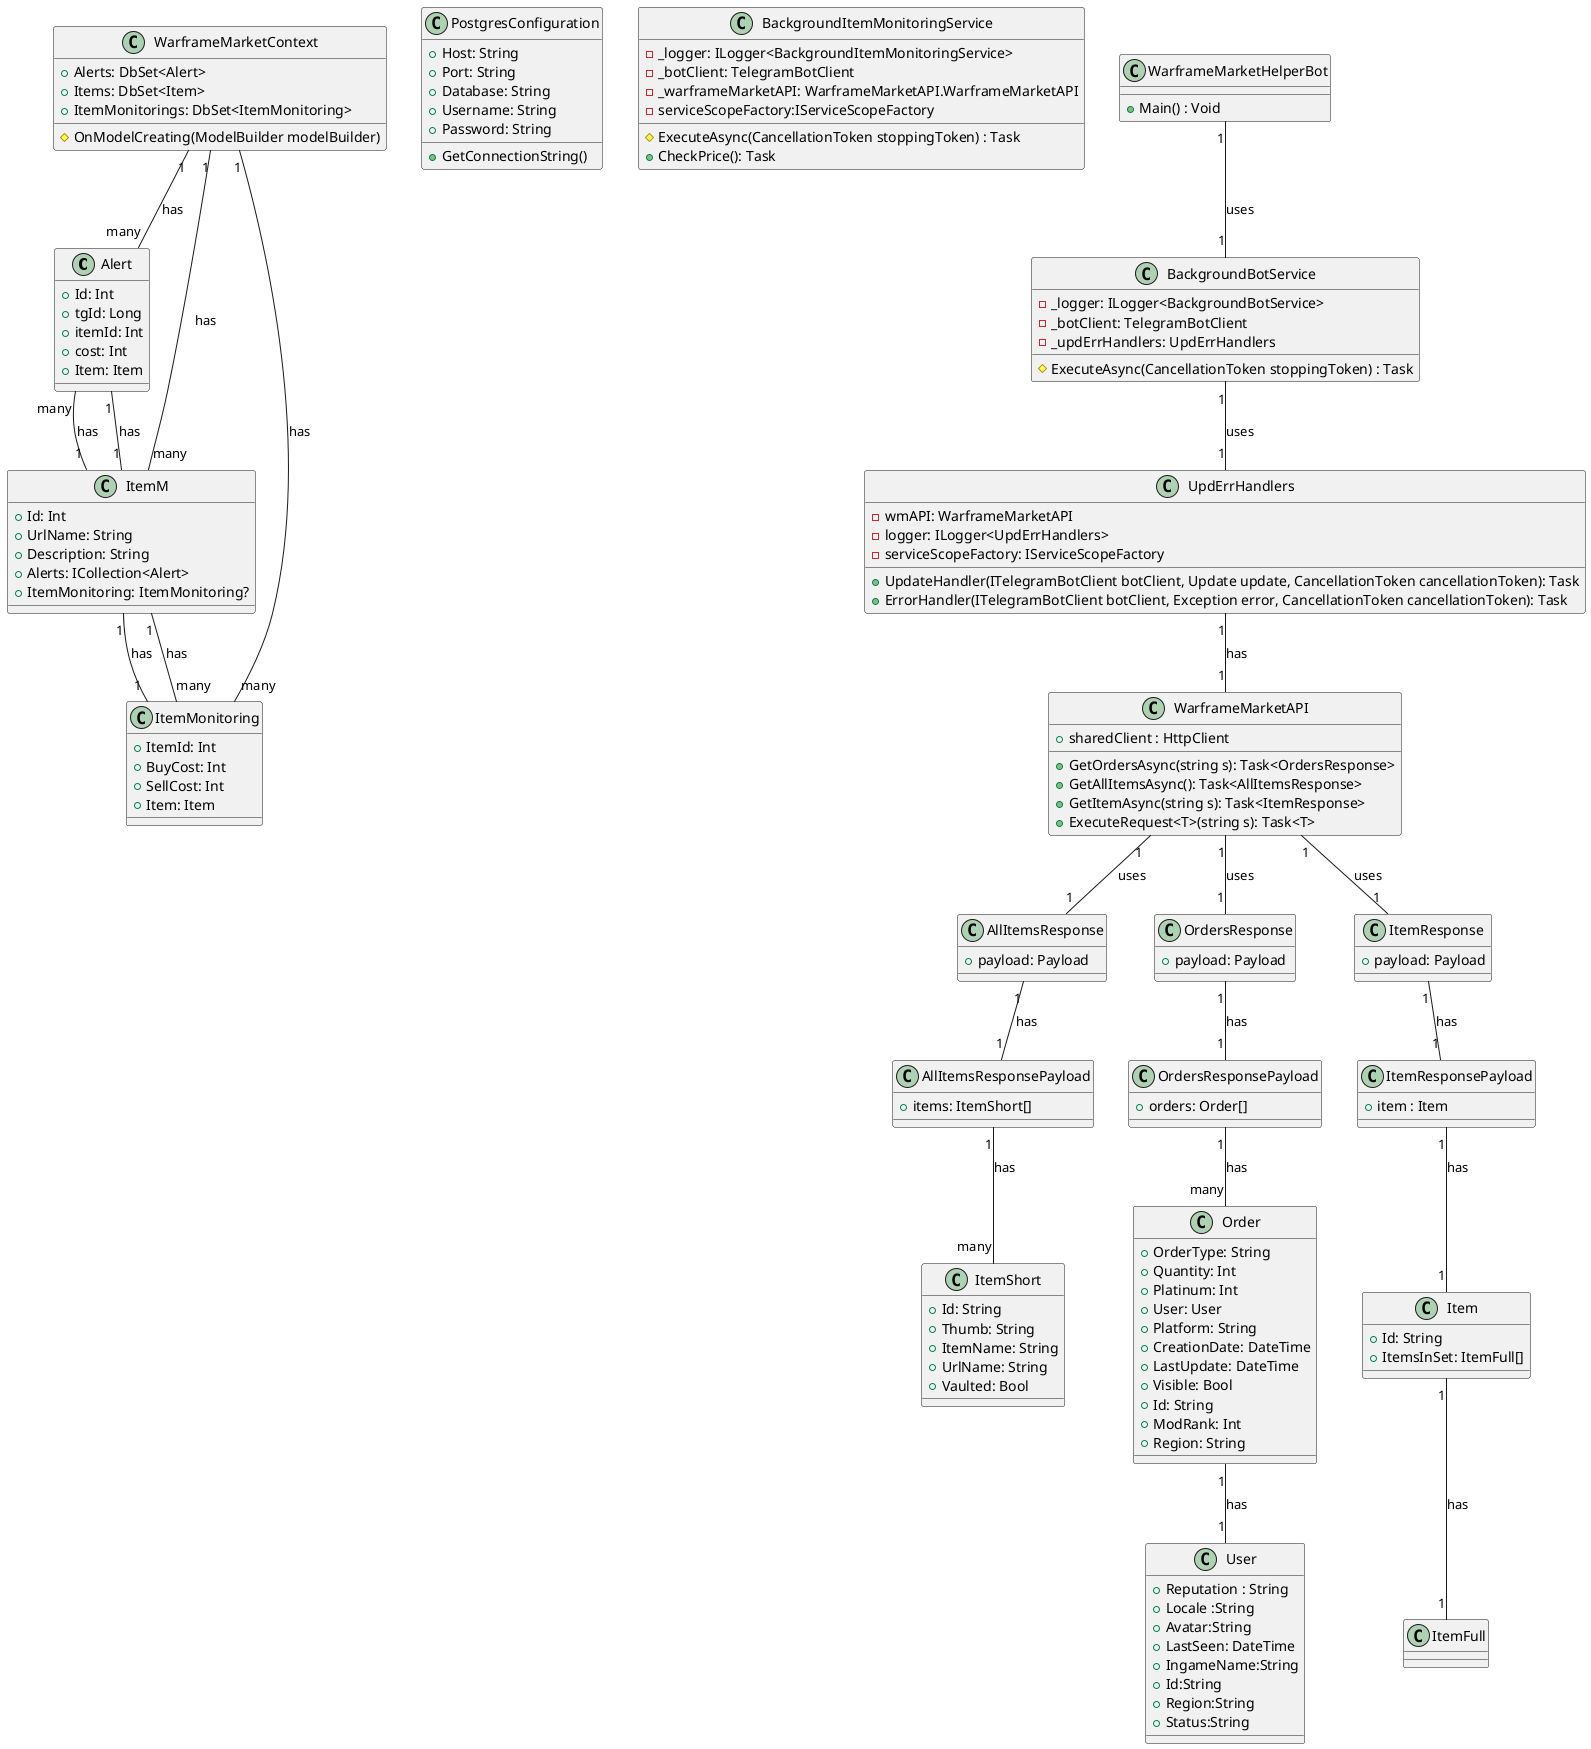 @startuml
class Alert {
    +Id: Int
    +tgId: Long
    +itemId: Int
    +cost: Int
    +Item: Item
}

class ItemMonitoring {
    +ItemId: Int
    +BuyCost: Int
    +SellCost: Int
    +Item: Item
}

class ItemM {
    +Id: Int
    +UrlName: String
    +Description: String
    +Alerts: ICollection<Alert>
    +ItemMonitoring: ItemMonitoring?
}

class WarframeMarketContext{
    +Alerts: DbSet<Alert>
    +Items: DbSet<Item>
    +ItemMonitorings: DbSet<ItemMonitoring>
    #OnModelCreating(ModelBuilder modelBuilder)
}

class PostgresConfiguration {
+Host: String
+Port: String
+Database: String
+Username: String
+Password: String
+GetConnectionString()
}

class BackgroundItemMonitoringService {
    - _logger: ILogger<BackgroundItemMonitoringService>
    - _botClient: TelegramBotClient
    - _warframeMarketAPI: WarframeMarketAPI.WarframeMarketAPI
    - serviceScopeFactory:IServiceScopeFactory
    # ExecuteAsync(CancellationToken stoppingToken) : Task
    + CheckPrice(): Task
}

class WarframeMarketAPI {
    + sharedClient : HttpClient
    + GetOrdersAsync(string s): Task<OrdersResponse>
    + GetAllItemsAsync(): Task<AllItemsResponse>
    + GetItemAsync(string s): Task<ItemResponse>
    + ExecuteRequest<T>(string s): Task<T>
}

class AllItemsResponse {
    + payload: Payload
}

class AllItemsResponsePayload {
    +items: ItemShort[]
}

class ItemShort {
    + Id: String
    + Thumb: String
    + ItemName: String
    + UrlName: String
    + Vaulted: Bool
}

class OrdersResponse {
    + payload: Payload
}

class OrdersResponsePayload {
    + orders: Order[]
}

class Order {
    + OrderType: String
    + Quantity: Int
    + Platinum: Int
    + User: User
    + Platform: String
    + CreationDate: DateTime
    + LastUpdate: DateTime
    + Visible: Bool
    + Id: String
    + ModRank: Int
    + Region: String
}

class User {
    +Reputation : String
    +Locale :String
    +Avatar:String
    +LastSeen: DateTime
    +IngameName:String
    +Id:String
    +Region:String
    +Status:String
}

class ItemResponse {
    + payload: Payload
}

class ItemResponsePayload {
    +item : Item
}

class Item {
    +Id: String
    + ItemsInSet: ItemFull[]
}

class ItemFull {

}

class WarframeMarketHelperBot {
    + Main() : Void
}

class BackgroundBotService {
    - _logger: ILogger<BackgroundBotService>
    - _botClient: TelegramBotClient
    - _updErrHandlers: UpdErrHandlers
    # ExecuteAsync(CancellationToken stoppingToken) : Task
}

class UpdErrHandlers {
    - wmAPI: WarframeMarketAPI
    - logger: ILogger<UpdErrHandlers>
    - serviceScopeFactory: IServiceScopeFactory
    + UpdateHandler(ITelegramBotClient botClient, Update update, CancellationToken cancellationToken): Task
    + ErrorHandler(ITelegramBotClient botClient, Exception error, CancellationToken cancellationToken): Task
}

WarframeMarketContext "1" -- "many" Alert : has
WarframeMarketContext "1" -- "many" ItemMonitoring : has
WarframeMarketContext "1" -- "many" ItemM : has
ItemM "1" -- "many" Alert : has
ItemM "1" -- "many" ItemMonitoring : has
ItemMonitoring "1" -- "1" ItemM : has
Alert "1" -- "1" ItemM : has
AllItemsResponse  "1" -- "1" AllItemsResponsePayload : has
AllItemsResponsePayload "1" -- "many" ItemShort : has
OrdersResponse "1" -- "1" OrdersResponsePayload : has
OrdersResponsePayload "1" -- "many" Order : has
Order "1" -- "1" User : has
WarframeMarketAPI "1" -- "1" OrdersResponse : uses
WarframeMarketAPI "1" -- "1" AllItemsResponse : uses
WarframeMarketAPI "1" -- "1" ItemResponse : uses
ItemResponse "1" -- "1" ItemResponsePayload : has
ItemResponsePayload "1" -- "1" Item : has
Item  "1" -- "1" ItemFull : has
BackgroundBotService "1" -- "1" UpdErrHandlers : uses
WarframeMarketHelperBot "1" -- "1" BackgroundBotService : uses
UpdErrHandlers "1" -- "1" WarframeMarketAPI: has
@enduml
